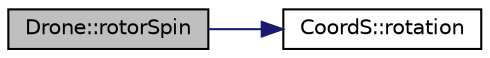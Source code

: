 digraph "Drone::rotorSpin"
{
 // LATEX_PDF_SIZE
  edge [fontname="Helvetica",fontsize="10",labelfontname="Helvetica",labelfontsize="10"];
  node [fontname="Helvetica",fontsize="10",shape=record];
  rankdir="LR";
  Node1 [label="Drone::rotorSpin",height=0.2,width=0.4,color="black", fillcolor="grey75", style="filled", fontcolor="black",tooltip="Funkcja odpowiedzialna za rotację łopatek wirników."];
  Node1 -> Node2 [color="midnightblue",fontsize="10",style="solid",fontname="Helvetica"];
  Node2 [label="CoordS::rotation",height=0.2,width=0.4,color="black", fillcolor="white", style="filled",URL="$class_coord_s.html#aee9117d4cd6f3707f5051dcfd3ba5303",tooltip="metoda pozwalajaca obrót układu współrzędnych"];
}
